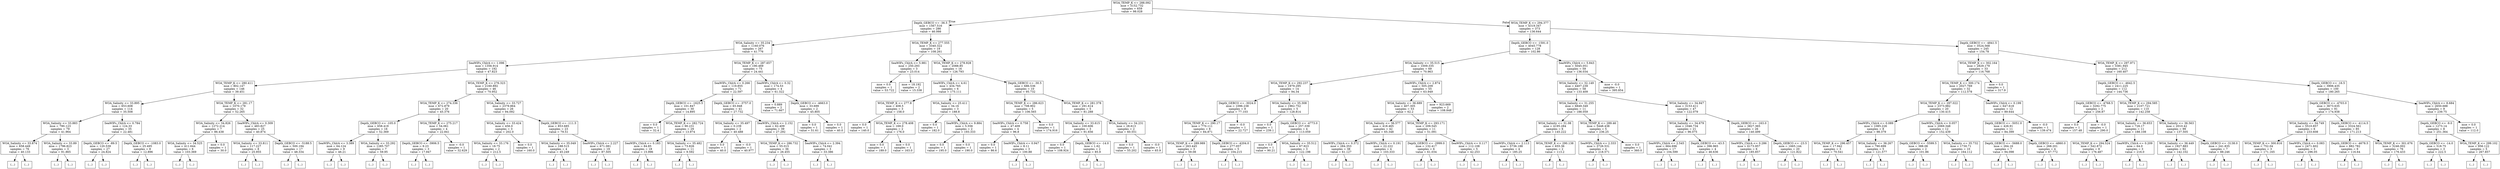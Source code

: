 digraph Tree {
node [shape=box] ;
0 [label="WOA_TEMP_K <= 288.092\nmse = 5152.732\nsamples = 659\nvalue = 98.028"] ;
1 [label="Depth_GEBCO <= -36.5\nmse = 1567.516\nsamples = 286\nvalue = 46.066"] ;
0 -> 1 [labeldistance=2.5, labelangle=45, headlabel="True"] ;
2 [label="WOA_Salinity <= 35.234\nmse = 1160.076\nsamples = 267\nvalue = 41.776"] ;
1 -> 2 ;
3 [label="SeaWIFs_ChlrA <= 1.096\nmse = 1356.914\nsamples = 192\nvalue = 47.823"] ;
2 -> 3 ;
4 [label="WOA_TEMP_K <= 280.411\nmse = 802.147\nsamples = 146\nvalue = 39.451"] ;
3 -> 4 ;
5 [label="WOA_Salinity <= 33.895\nmse = 653.608\nsamples = 114\nvalue = 35.508"] ;
4 -> 5 ;
6 [label="WOA_Salinity <= 33.883\nmse = 790.123\nsamples = 79\nvalue = 41.964"] ;
5 -> 6 ;
7 [label="WOA_Salinity <= 33.874\nmse = 658.449\nsamples = 76\nvalue = 40.133"] ;
6 -> 7 ;
8 [label="(...)"] ;
7 -> 8 ;
103 [label="(...)"] ;
7 -> 103 ;
106 [label="WOA_Salinity <= 33.89\nmse = 1796.823\nsamples = 3\nvalue = 91.865"] ;
6 -> 106 ;
107 [label="(...)"] ;
106 -> 107 ;
108 [label="(...)"] ;
106 -> 108 ;
111 [label="SeaWIFs_ChlrA <= 0.784\nmse = 124.33\nsamples = 35\nvalue = 22.481"] ;
5 -> 111 ;
112 [label="Depth_GEBCO <= -89.5\nmse = 120.539\nsamples = 27\nvalue = 24.824"] ;
111 -> 112 ;
113 [label="(...)"] ;
112 -> 113 ;
164 [label="(...)"] ;
112 -> 164 ;
165 [label="Depth_GEBCO <= -1083.0\nmse = 25.495\nsamples = 8\nvalue = 12.896"] ;
111 -> 165 ;
166 [label="(...)"] ;
165 -> 166 ;
177 [label="(...)"] ;
165 -> 177 ;
180 [label="WOA_TEMP_K <= 281.17\nmse = 1070.179\nsamples = 32\nvalue = 52.265"] ;
4 -> 180 ;
181 [label="WOA_Salinity <= 34.826\nmse = 1272.214\nsamples = 7\nvalue = 86.438"] ;
180 -> 181 ;
182 [label="WOA_Salinity <= 34.525\nmse = 411.644\nsamples = 6\nvalue = 103.369"] ;
181 -> 182 ;
183 [label="(...)"] ;
182 -> 183 ;
188 [label="(...)"] ;
182 -> 188 ;
193 [label="mse = 0.0\nsamples = 1\nvalue = 30.0"] ;
181 -> 193 ;
194 [label="SeaWIFs_ChlrA <= 0.309\nmse = 483.827\nsamples = 25\nvalue = 40.874"] ;
180 -> 194 ;
195 [label="WOA_Salinity <= 33.811\nmse = 117.227\nsamples = 8\nvalue = 25.955"] ;
194 -> 195 ;
196 [label="(...)"] ;
195 -> 196 ;
197 [label="(...)"] ;
195 -> 197 ;
208 [label="Depth_GEBCO <= -5188.5\nmse = 500.194\nsamples = 17\nvalue = 48.334"] ;
194 -> 208 ;
209 [label="(...)"] ;
208 -> 209 ;
218 [label="(...)"] ;
208 -> 218 ;
239 [label="WOA_TEMP_K <= 276.323\nmse = 2160.892\nsamples = 46\nvalue = 70.952"] ;
3 -> 239 ;
240 [label="WOA_TEMP_K <= 274.336\nmse = 672.879\nsamples = 20\nvalue = 45.376"] ;
239 -> 240 ;
241 [label="Depth_GEBCO <= -105.0\nmse = 658.419\nsamples = 16\nvalue = 52.369"] ;
240 -> 241 ;
242 [label="SeaWIFs_ChlrA <= 3.389\nmse = 64.124\nsamples = 9\nvalue = 46.21"] ;
241 -> 242 ;
243 [label="(...)"] ;
242 -> 243 ;
248 [label="(...)"] ;
242 -> 248 ;
255 [label="WOA_Salinity <= 33.292\nmse = 1285.707\nsamples = 7\nvalue = 59.95"] ;
241 -> 255 ;
256 [label="(...)"] ;
255 -> 256 ;
259 [label="(...)"] ;
255 -> 259 ;
260 [label="WOA_TEMP_K <= 275.217\nmse = 54.061\nsamples = 4\nvalue = 22.841"] ;
240 -> 260 ;
261 [label="Depth_GEBCO <= -3906.5\nmse = 9.23\nsamples = 3\nvalue = 17.947"] ;
260 -> 261 ;
262 [label="(...)"] ;
261 -> 262 ;
263 [label="(...)"] ;
261 -> 263 ;
266 [label="mse = -0.0\nsamples = 1\nvalue = 32.629"] ;
260 -> 266 ;
267 [label="WOA_Salinity <= 33.727\nmse = 2379.864\nsamples = 26\nvalue = 94.092"] ;
239 -> 267 ;
268 [label="WOA_Salinity <= 33.424\nmse = 456.0\nsamples = 3\nvalue = 202.0"] ;
267 -> 268 ;
269 [label="WOA_Salinity <= 33.176\nmse = 18.75\nsamples = 2\nvalue = 212.5"] ;
268 -> 269 ;
270 [label="(...)"] ;
269 -> 270 ;
271 [label="(...)"] ;
269 -> 271 ;
272 [label="mse = 0.0\nsamples = 1\nvalue = 160.0"] ;
268 -> 272 ;
273 [label="Depth_GEBCO <= -111.5\nmse = 853.685\nsamples = 23\nvalue = 79.51"] ;
267 -> 273 ;
274 [label="WOA_Salinity <= 35.049\nmse = 188.515\nsamples = 4\nvalue = 45.249"] ;
273 -> 274 ;
275 [label="(...)"] ;
274 -> 275 ;
278 [label="(...)"] ;
274 -> 278 ;
281 [label="SeaWIFs_ChlrA <= 2.227\nmse = 671.081\nsamples = 19\nvalue = 87.505"] ;
273 -> 281 ;
282 [label="(...)"] ;
281 -> 282 ;
311 [label="(...)"] ;
281 -> 311 ;
312 [label="WOA_TEMP_K <= 287.657\nmse = 190.469\nsamples = 75\nvalue = 24.441"] ;
2 -> 312 ;
313 [label="SeaWIFs_ChlrA <= 0.266\nmse = 119.855\nsamples = 71\nvalue = 22.597"] ;
312 -> 313 ;
314 [label="Depth_GEBCO <= -1625.5\nmse = 101.847\nsamples = 30\nvalue = 14.895"] ;
313 -> 314 ;
315 [label="mse = 0.0\nsamples = 1\nvalue = 32.4"] ;
314 -> 315 ;
316 [label="WOA_TEMP_K <= 282.724\nmse = 90.231\nsamples = 29\nvalue = 13.974"] ;
314 -> 316 ;
317 [label="SeaWIFs_ChlrA <= 0.183\nmse = 84.85\nsamples = 18\nvalue = 15.996"] ;
316 -> 317 ;
318 [label="(...)"] ;
317 -> 318 ;
319 [label="(...)"] ;
317 -> 319 ;
324 [label="WOA_Salinity <= 35.482\nmse = 73.826\nsamples = 11\nvalue = 9.592"] ;
316 -> 324 ;
325 [label="(...)"] ;
324 -> 325 ;
342 [label="(...)"] ;
324 -> 342 ;
343 [label="Depth_GEBCO <= -3757.0\nmse = 65.948\nsamples = 41\nvalue = 27.732"] ;
313 -> 343 ;
344 [label="WOA_Salinity <= 35.497\nmse = 0.239\nsamples = 2\nvalue = 40.488"] ;
343 -> 344 ;
345 [label="mse = 0.0\nsamples = 1\nvalue = 40.0"] ;
344 -> 345 ;
346 [label="mse = -0.0\nsamples = 1\nvalue = 40.977"] ;
344 -> 346 ;
347 [label="SeaWIFs_ChlrA <= 2.152\nmse = 62.409\nsamples = 39\nvalue = 27.292"] ;
343 -> 347 ;
348 [label="WOA_TEMP_K <= 286.732\nmse = 55.015\nsamples = 36\nvalue = 26.455"] ;
347 -> 348 ;
349 [label="(...)"] ;
348 -> 349 ;
378 [label="(...)"] ;
348 -> 378 ;
389 [label="SeaWIFs_ChlrA <= 2.394\nmse = 74.041\nsamples = 3\nvalue = 33.386"] ;
347 -> 389 ;
390 [label="(...)"] ;
389 -> 390 ;
393 [label="(...)"] ;
389 -> 393 ;
394 [label="SeaWIFs_ChlrA <= 0.32\nmse = 174.53\nsamples = 4\nvalue = 61.322"] ;
312 -> 394 ;
395 [label="mse = 0.889\nsamples = 2\nvalue = 71.667"] ;
394 -> 395 ;
396 [label="Depth_GEBCO <= -4663.0\nmse = 33.699\nsamples = 2\nvalue = 45.805"] ;
394 -> 396 ;
397 [label="mse = 0.0\nsamples = 1\nvalue = 51.61"] ;
396 -> 397 ;
398 [label="mse = 0.0\nsamples = 1\nvalue = 40.0"] ;
396 -> 398 ;
399 [label="WOA_TEMP_K <= 277.555\nmse = 3340.322\nsamples = 19\nvalue = 108.261"] ;
1 -> 399 ;
400 [label="SeaWIFs_ChlrA <= 5.981\nmse = 250.293\nsamples = 3\nvalue = 23.014"] ;
399 -> 400 ;
401 [label="mse = 0.0\nsamples = 1\nvalue = 53.722"] ;
400 -> 401 ;
402 [label="mse = 18.192\nsamples = 2\nvalue = 15.338"] ;
400 -> 402 ;
403 [label="WOA_TEMP_K <= 278.928\nmse = 2088.85\nsamples = 16\nvalue = 126.793"] ;
399 -> 403 ;
404 [label="SeaWIFs_ChlrA <= 4.61\nmse = 434.765\nsamples = 6\nvalue = 175.111"] ;
403 -> 404 ;
405 [label="WOA_TEMP_K <= 277.8\nmse = 408.5\nsamples = 3\nvalue = 158.0"] ;
404 -> 405 ;
406 [label="mse = 0.0\nsamples = 1\nvalue = 140.0"] ;
405 -> 406 ;
407 [label="WOA_TEMP_K <= 278.408\nmse = 169.0\nsamples = 2\nvalue = 176.0"] ;
405 -> 407 ;
408 [label="mse = 0.0\nsamples = 1\nvalue = 189.0"] ;
407 -> 408 ;
409 [label="mse = 0.0\nsamples = 1\nvalue = 163.0"] ;
407 -> 409 ;
410 [label="WOA_Salinity <= 25.411\nmse = 34.16\nsamples = 3\nvalue = 188.8"] ;
404 -> 410 ;
411 [label="mse = 0.0\nsamples = 1\nvalue = 182.0"] ;
410 -> 411 ;
412 [label="SeaWIFs_ChlrA <= 9.884\nmse = 5.556\nsamples = 2\nvalue = 193.333"] ;
410 -> 412 ;
413 [label="mse = 0.0\nsamples = 1\nvalue = 195.0"] ;
412 -> 413 ;
414 [label="mse = 0.0\nsamples = 1\nvalue = 190.0"] ;
412 -> 414 ;
415 [label="Depth_GEBCO <= -30.5\nmse = 686.536\nsamples = 10\nvalue = 95.732"] ;
403 -> 415 ;
416 [label="WOA_TEMP_K <= 286.623\nmse = 708.902\nsamples = 5\nvalue = 106.565"] ;
415 -> 416 ;
417 [label="SeaWIFs_ChlrA <= 0.758\nmse = 47.409\nsamples = 4\nvalue = 96.8"] ;
416 -> 417 ;
418 [label="mse = 0.0\nsamples = 1\nvalue = 86.6"] ;
417 -> 418 ;
419 [label="SeaWIFs_ChlrA <= 0.947\nmse = 8.11\nsamples = 3\nvalue = 100.88"] ;
417 -> 419 ;
420 [label="(...)"] ;
419 -> 420 ;
421 [label="(...)"] ;
419 -> 421 ;
424 [label="mse = 0.0\nsamples = 1\nvalue = 174.916"] ;
416 -> 424 ;
425 [label="WOA_TEMP_K <= 281.378\nmse = 291.614\nsamples = 5\nvalue = 81.288"] ;
415 -> 425 ;
426 [label="WOA_Salinity <= 33.615\nmse = 100.606\nsamples = 3\nvalue = 91.656"] ;
425 -> 426 ;
427 [label="mse = 0.0\nsamples = 1\nvalue = 108.924"] ;
426 -> 427 ;
428 [label="Depth_GEBCO <= -14.0\nmse = 1.62\nsamples = 2\nvalue = 85.9"] ;
426 -> 428 ;
429 [label="(...)"] ;
428 -> 429 ;
430 [label="(...)"] ;
428 -> 430 ;
431 [label="WOA_Salinity <= 34.231\nmse = 28.613\nsamples = 2\nvalue = 60.551"] ;
425 -> 431 ;
432 [label="mse = 0.0\nsamples = 1\nvalue = 55.202"] ;
431 -> 432 ;
433 [label="mse = -0.0\nsamples = 1\nvalue = 65.9"] ;
431 -> 433 ;
434 [label="WOA_TEMP_K <= 294.377\nmse = 4319.347\nsamples = 373\nvalue = 136.644"] ;
0 -> 434 [labeldistance=2.5, labelangle=-45, headlabel="False"] ;
435 [label="Depth_GEBCO <= -1591.0\nmse = 4045.778\nsamples = 128\nvalue = 102.86"] ;
434 -> 435 ;
436 [label="WOA_Salinity <= 35.515\nmse = 1009.335\nsamples = 69\nvalue = 70.963"] ;
435 -> 436 ;
437 [label="WOA_TEMP_K <= 292.237\nmse = 1979.295\nsamples = 14\nvalue = 94.34"] ;
436 -> 437 ;
438 [label="Depth_GEBCO <= -3024.0\nmse = 1096.238\nsamples = 9\nvalue = 77.103"] ;
437 -> 438 ;
439 [label="WOA_TEMP_K <= 290.17\nmse = 770.111\nsamples = 8\nvalue = 84.871"] ;
438 -> 439 ;
440 [label="WOA_TEMP_K <= 289.989\nmse = 263.445\nsamples = 3\nvalue = 59.08"] ;
439 -> 440 ;
441 [label="(...)"] ;
440 -> 441 ;
444 [label="(...)"] ;
440 -> 444 ;
445 [label="Depth_GEBCO <= -4204.0\nmse = 277.057\nsamples = 5\nvalue = 104.215"] ;
439 -> 445 ;
446 [label="(...)"] ;
445 -> 446 ;
453 [label="(...)"] ;
445 -> 453 ;
454 [label="mse = -0.0\nsamples = 1\nvalue = 22.727"] ;
438 -> 454 ;
455 [label="WOA_Salinity <= 35.308\nmse = 1962.752\nsamples = 5\nvalue = 128.814"] ;
437 -> 455 ;
456 [label="mse = 0.0\nsamples = 1\nvalue = 239.1"] ;
455 -> 456 ;
457 [label="Depth_GEBCO <= -4773.0\nmse = 257.339\nsamples = 4\nvalue = 113.059"] ;
455 -> 457 ;
458 [label="mse = 0.0\nsamples = 1\nvalue = 90.21"] ;
457 -> 458 ;
459 [label="WOA_Salinity <= 35.512\nmse = 67.923\nsamples = 3\nvalue = 122.198"] ;
457 -> 459 ;
460 [label="(...)"] ;
459 -> 460 ;
463 [label="(...)"] ;
459 -> 463 ;
464 [label="SeaWIFs_ChlrA <= 2.874\nmse = 505.209\nsamples = 55\nvalue = 63.949"] ;
436 -> 464 ;
465 [label="WOA_Salinity <= 36.689\nmse = 407.305\nsamples = 53\nvalue = 62.2"] ;
464 -> 465 ;
466 [label="WOA_Salinity <= 36.577\nmse = 418.465\nsamples = 42\nvalue = 65.348"] ;
465 -> 466 ;
467 [label="SeaWIFs_ChlrA <= 0.372\nmse = 284.353\nsamples = 38\nvalue = 61.127"] ;
466 -> 467 ;
468 [label="(...)"] ;
467 -> 468 ;
525 [label="(...)"] ;
467 -> 525 ;
536 [label="SeaWIFs_ChlrA <= 0.191\nmse = 22.222\nsamples = 4\nvalue = 103.333"] ;
466 -> 536 ;
537 [label="(...)"] ;
536 -> 537 ;
538 [label="(...)"] ;
536 -> 538 ;
539 [label="WOA_TEMP_K <= 293.171\nmse = 209.545\nsamples = 11\nvalue = 51.091"] ;
465 -> 539 ;
540 [label="Depth_GEBCO <= -2999.0\nmse = 132.417\nsamples = 6\nvalue = 61.034"] ;
539 -> 540 ;
541 [label="(...)"] ;
540 -> 541 ;
546 [label="(...)"] ;
540 -> 546 ;
549 [label="SeaWIFs_ChlrA <= 0.117\nmse = 112.108\nsamples = 5\nvalue = 42.253"] ;
539 -> 549 ;
550 [label="(...)"] ;
549 -> 550 ;
551 [label="(...)"] ;
549 -> 551 ;
556 [label="mse = 923.669\nsamples = 2\nvalue = 108.848"] ;
464 -> 556 ;
557 [label="SeaWIFs_ChlrA <= 5.843\nmse = 5045.051\nsamples = 59\nvalue = 136.034"] ;
435 -> 557 ;
558 [label="WOA_Salinity <= 32.149\nmse = 4407.239\nsamples = 58\nvalue = 133.409"] ;
557 -> 558 ;
559 [label="WOA_Salinity <= 31.255\nmse = 6849.349\nsamples = 11\nvalue = 188.059"] ;
558 -> 559 ;
560 [label="WOA_Salinity <= 31.08\nmse = 4195.284\nsamples = 6\nvalue = 145.222"] ;
559 -> 560 ;
561 [label="SeaWIFs_ChlrA <= 2.113\nmse = 5736.188\nsamples = 4\nvalue = 185.25"] ;
560 -> 561 ;
562 [label="(...)"] ;
561 -> 562 ;
563 [label="(...)"] ;
561 -> 563 ;
568 [label="WOA_TEMP_K <= 290.138\nmse = 655.36\nsamples = 2\nvalue = 113.2"] ;
560 -> 568 ;
569 [label="(...)"] ;
568 -> 569 ;
570 [label="(...)"] ;
568 -> 570 ;
571 [label="WOA_TEMP_K <= 289.46\nmse = 5448.438\nsamples = 5\nvalue = 236.25"] ;
559 -> 571 ;
572 [label="SeaWIFs_ChlrA <= 2.333\nmse = 3726.531\nsamples = 4\nvalue = 218.571"] ;
571 -> 572 ;
573 [label="(...)"] ;
572 -> 573 ;
574 [label="(...)"] ;
572 -> 574 ;
575 [label="mse = 0.0\nsamples = 1\nvalue = 360.0"] ;
571 -> 575 ;
576 [label="WOA_Salinity <= 34.947\nmse = 3153.411\nsamples = 47\nvalue = 122.079"] ;
558 -> 576 ;
577 [label="WOA_Salinity <= 34.679\nmse = 1046.734\nsamples = 21\nvalue = 96.075"] ;
576 -> 577 ;
578 [label="SeaWIFs_ChlrA <= 2.545\nmse = 664.696\nsamples = 17\nvalue = 104.599"] ;
577 -> 578 ;
579 [label="(...)"] ;
578 -> 579 ;
602 [label="(...)"] ;
578 -> 602 ;
609 [label="Depth_GEBCO <= -43.5\nmse = 396.965\nsamples = 4\nvalue = 46.636"] ;
577 -> 609 ;
610 [label="(...)"] ;
609 -> 610 ;
615 [label="(...)"] ;
609 -> 615 ;
616 [label="Depth_GEBCO <= -163.0\nmse = 3827.365\nsamples = 26\nvalue = 140.499"] ;
576 -> 616 ;
617 [label="SeaWIFs_ChlrA <= 0.286\nmse = 6173.957\nsamples = 6\nvalue = 185.857"] ;
616 -> 617 ;
618 [label="(...)"] ;
617 -> 618 ;
619 [label="(...)"] ;
617 -> 619 ;
626 [label="Depth_GEBCO <= -23.5\nmse = 1665.144\nsamples = 20\nvalue = 121.822"] ;
616 -> 626 ;
627 [label="(...)"] ;
626 -> 627 ;
640 [label="(...)"] ;
626 -> 640 ;
647 [label="mse = -0.0\nsamples = 1\nvalue = 395.854"] ;
557 -> 647 ;
648 [label="Depth_GEBCO <= -4841.5\nmse = 3524.568\nsamples = 245\nvalue = 154.78"] ;
434 -> 648 ;
649 [label="WOA_TEMP_K <= 302.164\nmse = 2829.179\nsamples = 33\nvalue = 116.768"] ;
648 -> 649 ;
650 [label="WOA_TEMP_K <= 300.174\nmse = 2027.769\nsamples = 32\nvalue = 112.578"] ;
649 -> 650 ;
651 [label="WOA_TEMP_K <= 297.022\nmse = 2373.982\nsamples = 20\nvalue = 130.415"] ;
650 -> 651 ;
652 [label="SeaWIFs_ChlrA <= 0.089\nmse = 1085.226\nsamples = 8\nvalue = 98.379"] ;
651 -> 652 ;
653 [label="WOA_TEMP_K <= 296.457\nmse = 17.942\nsamples = 3\nvalue = 70.541"] ;
652 -> 653 ;
654 [label="(...)"] ;
653 -> 654 ;
655 [label="(...)"] ;
653 -> 655 ;
656 [label="WOA_Salinity <= 36.267\nmse = 790.699\nsamples = 5\nvalue = 121.577"] ;
652 -> 656 ;
657 [label="(...)"] ;
656 -> 657 ;
662 [label="(...)"] ;
656 -> 662 ;
665 [label="SeaWIFs_ChlrA <= 0.057\nmse = 2069.348\nsamples = 12\nvalue = 152.439"] ;
651 -> 665 ;
666 [label="Depth_GEBCO <= -5599.5\nmse = 388.08\nsamples = 2\nvalue = 101.86"] ;
665 -> 666 ;
667 [label="(...)"] ;
666 -> 667 ;
668 [label="(...)"] ;
666 -> 668 ;
669 [label="WOA_Salinity <= 35.732\nmse = 1730.71\nsamples = 10\nvalue = 164.112"] ;
665 -> 669 ;
670 [label="(...)"] ;
669 -> 670 ;
679 [label="(...)"] ;
669 -> 679 ;
688 [label="SeaWIFs_ChlrA <= 0.199\nmse = 647.618\nsamples = 12\nvalue = 89.644"] ;
650 -> 688 ;
689 [label="Depth_GEBCO <= -5051.0\nmse = 426.91\nsamples = 11\nvalue = 84.399"] ;
688 -> 689 ;
690 [label="Depth_GEBCO <= -5688.0\nmse = 264.16\nsamples = 7\nvalue = 94.098"] ;
689 -> 690 ;
691 [label="(...)"] ;
690 -> 691 ;
694 [label="(...)"] ;
690 -> 694 ;
701 [label="Depth_GEBCO <= -4860.0\nmse = 268.201\nsamples = 4\nvalue = 67.772"] ;
689 -> 701 ;
702 [label="(...)"] ;
701 -> 702 ;
707 [label="(...)"] ;
701 -> 707 ;
708 [label="mse = -0.0\nsamples = 1\nvalue = 139.474"] ;
688 -> 708 ;
709 [label="mse = 0.0\nsamples = 1\nvalue = 317.9"] ;
649 -> 709 ;
710 [label="WOA_TEMP_K <= 297.971\nmse = 3381.945\nsamples = 212\nvalue = 160.407"] ;
648 -> 710 ;
711 [label="Depth_GEBCO <= -4642.5\nmse = 2411.225\nsamples = 112\nvalue = 144.736"] ;
710 -> 711 ;
712 [label="Depth_GEBCO <= -4768.5\nmse = 3292.775\nsamples = 2\nvalue = 256.87"] ;
711 -> 712 ;
713 [label="mse = 0.0\nsamples = 1\nvalue = 157.48"] ;
712 -> 713 ;
714 [label="mse = -0.0\nsamples = 1\nvalue = 290.0"] ;
712 -> 714 ;
715 [label="WOA_TEMP_K <= 294.585\nmse = 2107.721\nsamples = 110\nvalue = 142.258"] ;
711 -> 715 ;
716 [label="WOA_Salinity <= 36.653\nmse = 726.17\nsamples = 11\nvalue = 188.108"] ;
715 -> 716 ;
717 [label="WOA_TEMP_K <= 294.524\nmse = 542.872\nsamples = 8\nvalue = 176.487"] ;
716 -> 717 ;
718 [label="(...)"] ;
717 -> 718 ;
723 [label="(...)"] ;
717 -> 723 ;
724 [label="SeaWIFs_ChlrA <= 0.209\nmse = 64.0\nsamples = 3\nvalue = 216.0"] ;
716 -> 724 ;
725 [label="(...)"] ;
724 -> 725 ;
726 [label="(...)"] ;
724 -> 726 ;
727 [label="WOA_Salinity <= 36.563\nmse = 2010.42\nsamples = 99\nvalue = 137.505"] ;
715 -> 727 ;
728 [label="WOA_Salinity <= 36.449\nmse = 1927.883\nsamples = 92\nvalue = 142.102"] ;
727 -> 728 ;
729 [label="(...)"] ;
728 -> 729 ;
852 [label="(...)"] ;
728 -> 852 ;
869 [label="Depth_GEBCO <= -3138.0\nmse = 241.835\nsamples = 7\nvalue = 88.246"] ;
727 -> 869 ;
870 [label="(...)"] ;
869 -> 870 ;
879 [label="(...)"] ;
869 -> 879 ;
882 [label="Depth_GEBCO <= -16.5\nmse = 3906.435\nsamples = 100\nvalue = 180.265"] ;
710 -> 882 ;
883 [label="Depth_GEBCO <= -4703.0\nmse = 3673.635\nsamples = 91\nvalue = 174.938"] ;
882 -> 883 ;
884 [label="WOA_Salinity <= 34.749\nmse = 5510.857\nsamples = 6\nvalue = 233.608"] ;
883 -> 884 ;
885 [label="WOA_TEMP_K <= 300.816\nmse = 752.04\nsamples = 3\nvalue = 171.165"] ;
884 -> 885 ;
886 [label="(...)"] ;
885 -> 886 ;
889 [label="(...)"] ;
885 -> 889 ;
890 [label="SeaWIFs_ChlrA <= 0.083\nmse = 2471.602\nsamples = 3\nvalue = 296.05"] ;
884 -> 890 ;
891 [label="(...)"] ;
890 -> 891 ;
892 [label="(...)"] ;
890 -> 892 ;
895 [label="Depth_GEBCO <= -4114.5\nmse = 3324.561\nsamples = 85\nvalue = 171.213"] ;
883 -> 895 ;
896 [label="Depth_GEBCO <= -4678.5\nmse = 882.782\nsamples = 9\nvalue = 116.64"] ;
895 -> 896 ;
897 [label="(...)"] ;
896 -> 897 ;
898 [label="(...)"] ;
896 -> 898 ;
913 [label="WOA_TEMP_K <= 301.676\nmse = 3246.002\nsamples = 76\nvalue = 176.433"] ;
895 -> 913 ;
914 [label="(...)"] ;
913 -> 914 ;
1013 [label="(...)"] ;
913 -> 1013 ;
1030 [label="SeaWIFs_ChlrA <= 8.684\nmse = 2650.688\nsamples = 9\nvalue = 239.75"] ;
882 -> 1030 ;
1031 [label="Depth_GEBCO <= -9.0\nmse = 1273.14\nsamples = 8\nvalue = 251.364"] ;
1030 -> 1031 ;
1032 [label="Depth_GEBCO <= -14.0\nmse = 518.75\nsamples = 3\nvalue = 222.5"] ;
1031 -> 1032 ;
1033 [label="(...)"] ;
1032 -> 1033 ;
1034 [label="(...)"] ;
1032 -> 1034 ;
1035 [label="WOA_TEMP_K <= 299.102\nmse = 956.122\nsamples = 5\nvalue = 267.857"] ;
1031 -> 1035 ;
1036 [label="(...)"] ;
1035 -> 1036 ;
1039 [label="(...)"] ;
1035 -> 1039 ;
1042 [label="mse = 0.0\nsamples = 1\nvalue = 112.0"] ;
1030 -> 1042 ;
}